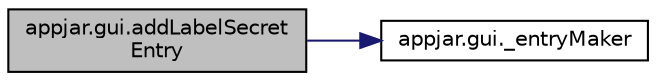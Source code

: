 digraph "appjar.gui.addLabelSecretEntry"
{
  edge [fontname="Helvetica",fontsize="10",labelfontname="Helvetica",labelfontsize="10"];
  node [fontname="Helvetica",fontsize="10",shape=record];
  rankdir="LR";
  Node603 [label="appjar.gui.addLabelSecret\lEntry",height=0.2,width=0.4,color="black", fillcolor="grey75", style="filled", fontcolor="black"];
  Node603 -> Node604 [color="midnightblue",fontsize="10",style="solid",fontname="Helvetica"];
  Node604 [label="appjar.gui._entryMaker",height=0.2,width=0.4,color="black", fillcolor="white", style="filled",URL="$classappjar_1_1gui.html#a969d27284a5329fca6b9c43c2c921e27"];
}
